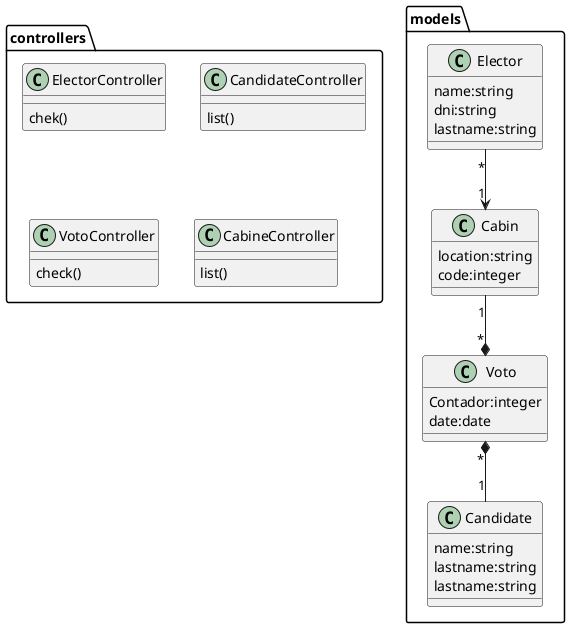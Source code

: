 
@startuml
class models.Elector{
name:string
dni:string
lastname:string
}
class models.Cabin{
location:string
code:integer

}
class models.Candidate{
name:string
lastname:string
lastname:string
}
class models.Voto{
Contador:integer
date:date
}
models.Elector "*" --> "1" models.Cabin
models.Voto "*" *-- "1" models.Candidate
models.Cabin "1" --* "*" models.Voto
class controllers.ElectorController{
chek()
}
class controllers.CandidateController{
list()
}
class controllers.VotoController{
check()
}
class controllers.CabineController{
list()
}
@enduml